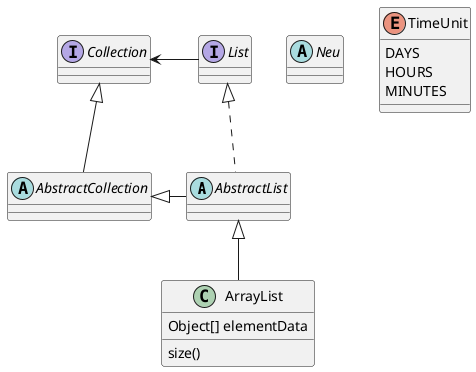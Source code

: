 @startuml

abstract class AbstractList
abstract class Neu
abstract AbstractCollection
interface List
interface Collection

List <|.AbstractList
Collection <|-- AbstractCollection

Collection <- List
AbstractCollection <|- AbstractList
AbstractList <|-- ArrayList

class ArrayList {
Object[] elementData
size()
}

enum TimeUnit {
DAYS
HOURS
MINUTES
}

@enduml